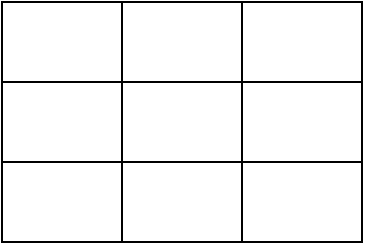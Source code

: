 <mxfile version="13.1.14" type="github"><diagram id="aVCgfh39Ygb3zzowWTfA" name="Page-1"><mxGraphModel dx="1038" dy="548" grid="1" gridSize="10" guides="1" tooltips="1" connect="1" arrows="1" fold="1" page="1" pageScale="1" pageWidth="827" pageHeight="1169" math="0" shadow="0"><root><mxCell id="0"/><mxCell id="1" parent="0"/><mxCell id="V5jTlICNz_h9T3WP4PPP-1" value="" style="html=1;whiteSpace=wrap;container=1;collapsible=0;childLayout=tableLayout;" vertex="1" parent="1"><mxGeometry x="320" y="420" width="180" height="120" as="geometry"/></mxCell><mxCell id="V5jTlICNz_h9T3WP4PPP-2" value="" style="shape=partialRectangle;html=1;whiteSpace=wrap;collapsible=0;dropTarget=0;pointerEvents=0;fillColor=none;strokeColor=none;points=[[0,0.5],[1,0.5]];portConstraint=eastwest;" vertex="1" parent="V5jTlICNz_h9T3WP4PPP-1"><mxGeometry width="180" height="40" as="geometry"/></mxCell><mxCell id="V5jTlICNz_h9T3WP4PPP-3" value="" style="shape=partialRectangle;html=1;whiteSpace=wrap;connectable=0;fillColor=none;" vertex="1" parent="V5jTlICNz_h9T3WP4PPP-2"><mxGeometry width="60" height="40" as="geometry"/></mxCell><mxCell id="V5jTlICNz_h9T3WP4PPP-4" value="" style="shape=partialRectangle;html=1;whiteSpace=wrap;connectable=0;fillColor=none;" vertex="1" parent="V5jTlICNz_h9T3WP4PPP-2"><mxGeometry x="60" width="60" height="40" as="geometry"/></mxCell><mxCell id="V5jTlICNz_h9T3WP4PPP-5" value="" style="shape=partialRectangle;html=1;whiteSpace=wrap;connectable=0;fillColor=none;" vertex="1" parent="V5jTlICNz_h9T3WP4PPP-2"><mxGeometry x="120" width="60" height="40" as="geometry"/></mxCell><mxCell id="V5jTlICNz_h9T3WP4PPP-6" value="" style="shape=partialRectangle;html=1;whiteSpace=wrap;collapsible=0;dropTarget=0;pointerEvents=0;fillColor=none;strokeColor=none;points=[[0,0.5],[1,0.5]];portConstraint=eastwest;" vertex="1" parent="V5jTlICNz_h9T3WP4PPP-1"><mxGeometry y="40" width="180" height="40" as="geometry"/></mxCell><mxCell id="V5jTlICNz_h9T3WP4PPP-7" value="" style="shape=partialRectangle;html=1;whiteSpace=wrap;connectable=0;fillColor=none;" vertex="1" parent="V5jTlICNz_h9T3WP4PPP-6"><mxGeometry width="60" height="40" as="geometry"/></mxCell><mxCell id="V5jTlICNz_h9T3WP4PPP-8" value="" style="shape=partialRectangle;html=1;whiteSpace=wrap;connectable=0;fillColor=none;" vertex="1" parent="V5jTlICNz_h9T3WP4PPP-6"><mxGeometry x="60" width="60" height="40" as="geometry"/></mxCell><mxCell id="V5jTlICNz_h9T3WP4PPP-9" value="" style="shape=partialRectangle;html=1;whiteSpace=wrap;connectable=0;fillColor=none;" vertex="1" parent="V5jTlICNz_h9T3WP4PPP-6"><mxGeometry x="120" width="60" height="40" as="geometry"/></mxCell><mxCell id="V5jTlICNz_h9T3WP4PPP-10" value="" style="shape=partialRectangle;html=1;whiteSpace=wrap;collapsible=0;dropTarget=0;pointerEvents=0;fillColor=none;strokeColor=none;points=[[0,0.5],[1,0.5]];portConstraint=eastwest;" vertex="1" parent="V5jTlICNz_h9T3WP4PPP-1"><mxGeometry y="80" width="180" height="40" as="geometry"/></mxCell><mxCell id="V5jTlICNz_h9T3WP4PPP-11" value="" style="shape=partialRectangle;html=1;whiteSpace=wrap;connectable=0;fillColor=none;" vertex="1" parent="V5jTlICNz_h9T3WP4PPP-10"><mxGeometry width="60" height="40" as="geometry"/></mxCell><mxCell id="V5jTlICNz_h9T3WP4PPP-12" value="" style="shape=partialRectangle;html=1;whiteSpace=wrap;connectable=0;fillColor=none;" vertex="1" parent="V5jTlICNz_h9T3WP4PPP-10"><mxGeometry x="60" width="60" height="40" as="geometry"/></mxCell><mxCell id="V5jTlICNz_h9T3WP4PPP-13" value="" style="shape=partialRectangle;html=1;whiteSpace=wrap;connectable=0;fillColor=none;" vertex="1" parent="V5jTlICNz_h9T3WP4PPP-10"><mxGeometry x="120" width="60" height="40" as="geometry"/></mxCell></root></mxGraphModel></diagram></mxfile>
